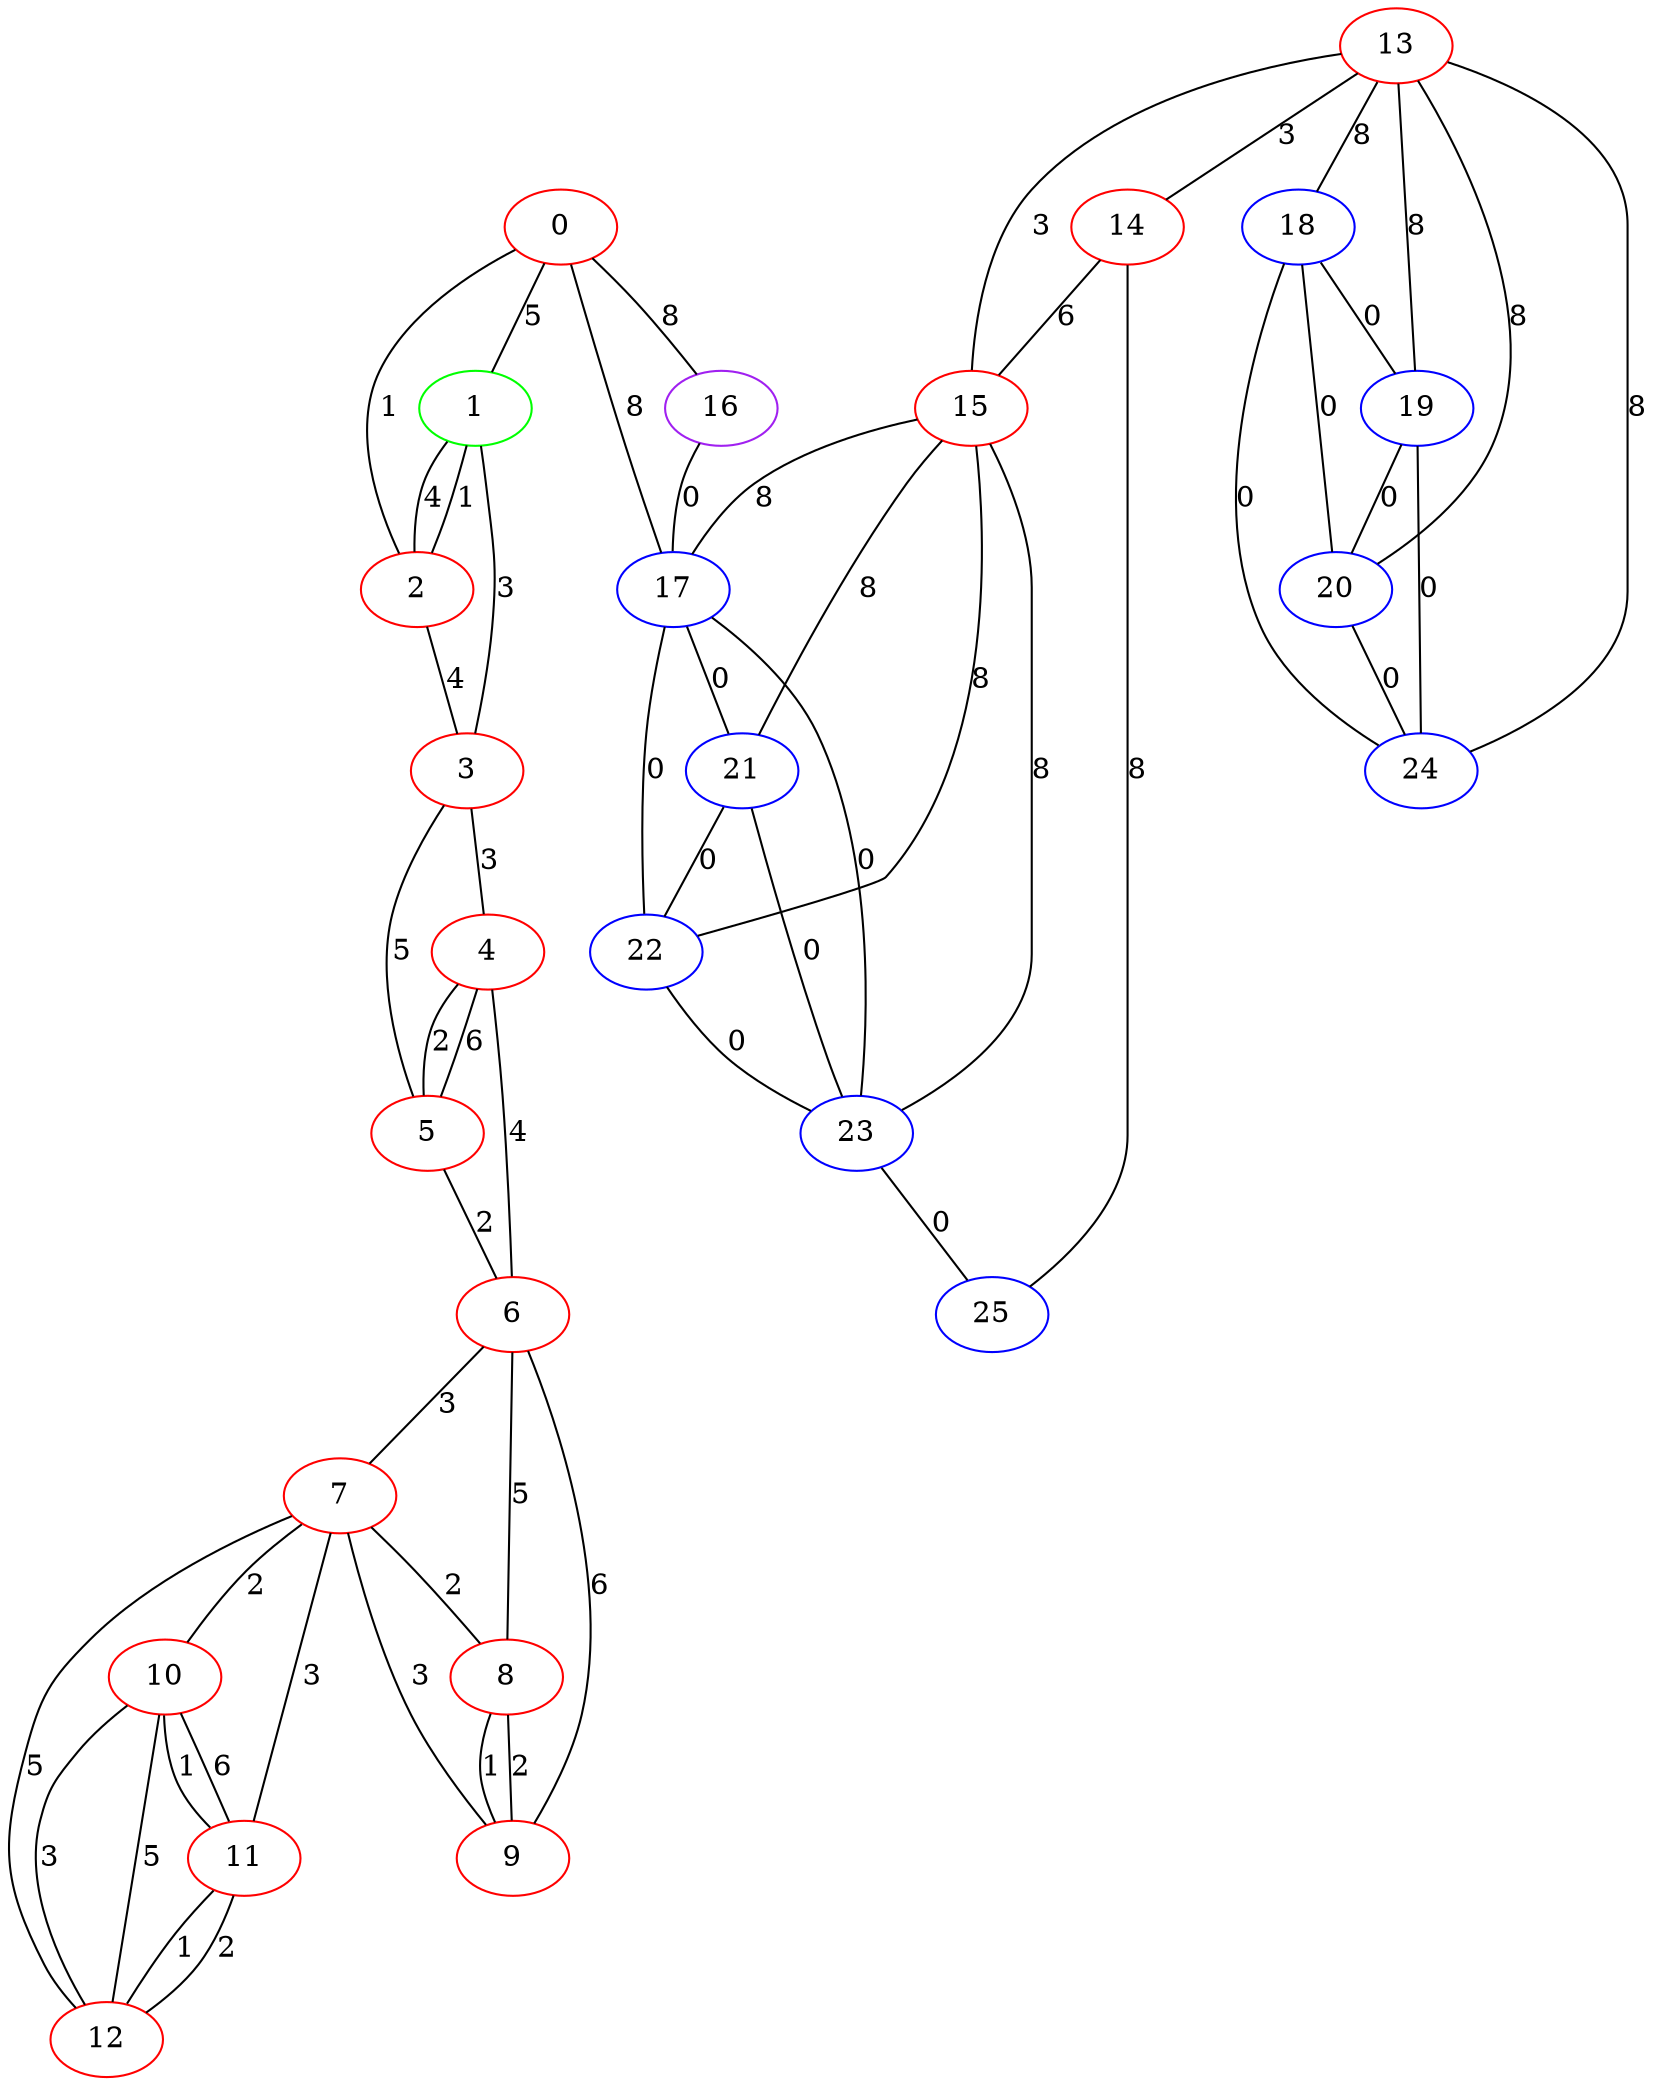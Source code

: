 graph "" {
0 [color=red, weight=1];
1 [color=green, weight=2];
2 [color=red, weight=1];
3 [color=red, weight=1];
4 [color=red, weight=1];
5 [color=red, weight=1];
6 [color=red, weight=1];
7 [color=red, weight=1];
8 [color=red, weight=1];
9 [color=red, weight=1];
10 [color=red, weight=1];
11 [color=red, weight=1];
12 [color=red, weight=1];
13 [color=red, weight=1];
14 [color=red, weight=1];
15 [color=red, weight=1];
16 [color=purple, weight=4];
17 [color=blue, weight=3];
18 [color=blue, weight=3];
19 [color=blue, weight=3];
20 [color=blue, weight=3];
21 [color=blue, weight=3];
22 [color=blue, weight=3];
23 [color=blue, weight=3];
24 [color=blue, weight=3];
25 [color=blue, weight=3];
0 -- 16  [key=0, label=8];
0 -- 1  [key=0, label=5];
0 -- 2  [key=0, label=1];
0 -- 17  [key=0, label=8];
1 -- 2  [key=0, label=1];
1 -- 2  [key=1, label=4];
1 -- 3  [key=0, label=3];
2 -- 3  [key=0, label=4];
3 -- 4  [key=0, label=3];
3 -- 5  [key=0, label=5];
4 -- 5  [key=0, label=6];
4 -- 5  [key=1, label=2];
4 -- 6  [key=0, label=4];
5 -- 6  [key=0, label=2];
6 -- 8  [key=0, label=5];
6 -- 9  [key=0, label=6];
6 -- 7  [key=0, label=3];
7 -- 8  [key=0, label=2];
7 -- 9  [key=0, label=3];
7 -- 10  [key=0, label=2];
7 -- 11  [key=0, label=3];
7 -- 12  [key=0, label=5];
8 -- 9  [key=0, label=1];
8 -- 9  [key=1, label=2];
10 -- 11  [key=0, label=1];
10 -- 11  [key=1, label=6];
10 -- 12  [key=0, label=3];
10 -- 12  [key=1, label=5];
11 -- 12  [key=0, label=2];
11 -- 12  [key=1, label=1];
13 -- 14  [key=0, label=3];
13 -- 15  [key=0, label=3];
13 -- 18  [key=0, label=8];
13 -- 19  [key=0, label=8];
13 -- 20  [key=0, label=8];
13 -- 24  [key=0, label=8];
14 -- 25  [key=0, label=8];
14 -- 15  [key=0, label=6];
15 -- 17  [key=0, label=8];
15 -- 21  [key=0, label=8];
15 -- 22  [key=0, label=8];
15 -- 23  [key=0, label=8];
16 -- 17  [key=0, label=0];
17 -- 21  [key=0, label=0];
17 -- 22  [key=0, label=0];
17 -- 23  [key=0, label=0];
18 -- 24  [key=0, label=0];
18 -- 19  [key=0, label=0];
18 -- 20  [key=0, label=0];
19 -- 24  [key=0, label=0];
19 -- 20  [key=0, label=0];
20 -- 24  [key=0, label=0];
21 -- 22  [key=0, label=0];
21 -- 23  [key=0, label=0];
22 -- 23  [key=0, label=0];
23 -- 25  [key=0, label=0];
}
